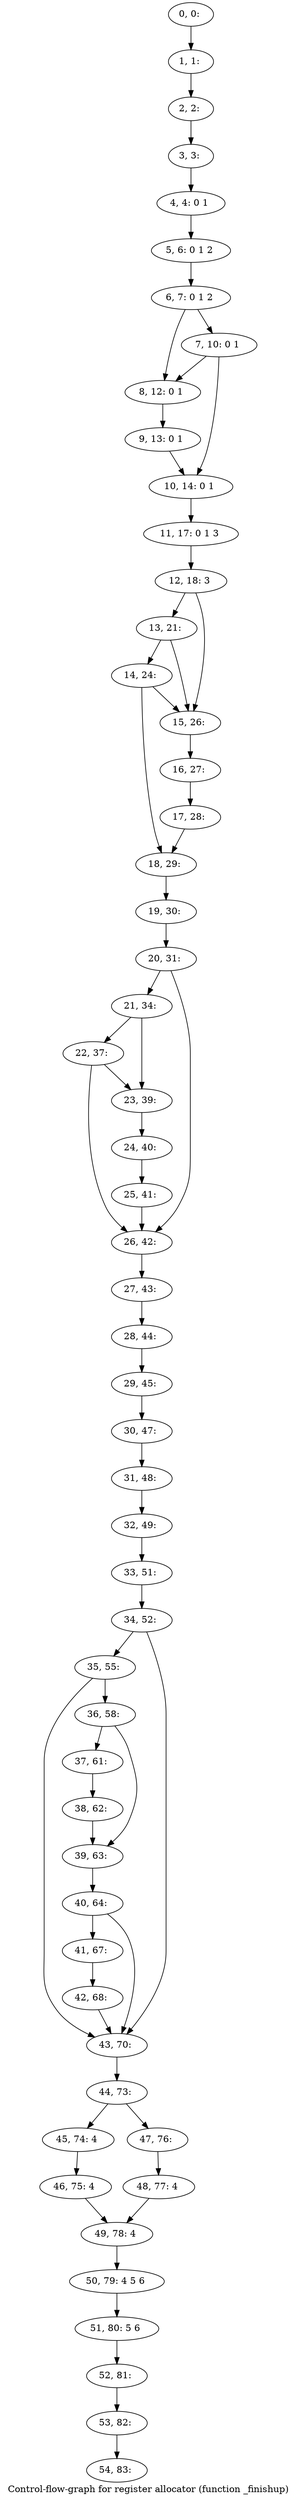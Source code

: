 digraph G {
graph [label="Control-flow-graph for register allocator (function _finishup)"]
0[label="0, 0: "];
1[label="1, 1: "];
2[label="2, 2: "];
3[label="3, 3: "];
4[label="4, 4: 0 1 "];
5[label="5, 6: 0 1 2 "];
6[label="6, 7: 0 1 2 "];
7[label="7, 10: 0 1 "];
8[label="8, 12: 0 1 "];
9[label="9, 13: 0 1 "];
10[label="10, 14: 0 1 "];
11[label="11, 17: 0 1 3 "];
12[label="12, 18: 3 "];
13[label="13, 21: "];
14[label="14, 24: "];
15[label="15, 26: "];
16[label="16, 27: "];
17[label="17, 28: "];
18[label="18, 29: "];
19[label="19, 30: "];
20[label="20, 31: "];
21[label="21, 34: "];
22[label="22, 37: "];
23[label="23, 39: "];
24[label="24, 40: "];
25[label="25, 41: "];
26[label="26, 42: "];
27[label="27, 43: "];
28[label="28, 44: "];
29[label="29, 45: "];
30[label="30, 47: "];
31[label="31, 48: "];
32[label="32, 49: "];
33[label="33, 51: "];
34[label="34, 52: "];
35[label="35, 55: "];
36[label="36, 58: "];
37[label="37, 61: "];
38[label="38, 62: "];
39[label="39, 63: "];
40[label="40, 64: "];
41[label="41, 67: "];
42[label="42, 68: "];
43[label="43, 70: "];
44[label="44, 73: "];
45[label="45, 74: 4 "];
46[label="46, 75: 4 "];
47[label="47, 76: "];
48[label="48, 77: 4 "];
49[label="49, 78: 4 "];
50[label="50, 79: 4 5 6 "];
51[label="51, 80: 5 6 "];
52[label="52, 81: "];
53[label="53, 82: "];
54[label="54, 83: "];
0->1 ;
1->2 ;
2->3 ;
3->4 ;
4->5 ;
5->6 ;
6->7 ;
6->8 ;
7->8 ;
7->10 ;
8->9 ;
9->10 ;
10->11 ;
11->12 ;
12->13 ;
12->15 ;
13->14 ;
13->15 ;
14->15 ;
14->18 ;
15->16 ;
16->17 ;
17->18 ;
18->19 ;
19->20 ;
20->21 ;
20->26 ;
21->22 ;
21->23 ;
22->23 ;
22->26 ;
23->24 ;
24->25 ;
25->26 ;
26->27 ;
27->28 ;
28->29 ;
29->30 ;
30->31 ;
31->32 ;
32->33 ;
33->34 ;
34->35 ;
34->43 ;
35->36 ;
35->43 ;
36->37 ;
36->39 ;
37->38 ;
38->39 ;
39->40 ;
40->41 ;
40->43 ;
41->42 ;
42->43 ;
43->44 ;
44->45 ;
44->47 ;
45->46 ;
46->49 ;
47->48 ;
48->49 ;
49->50 ;
50->51 ;
51->52 ;
52->53 ;
53->54 ;
}
